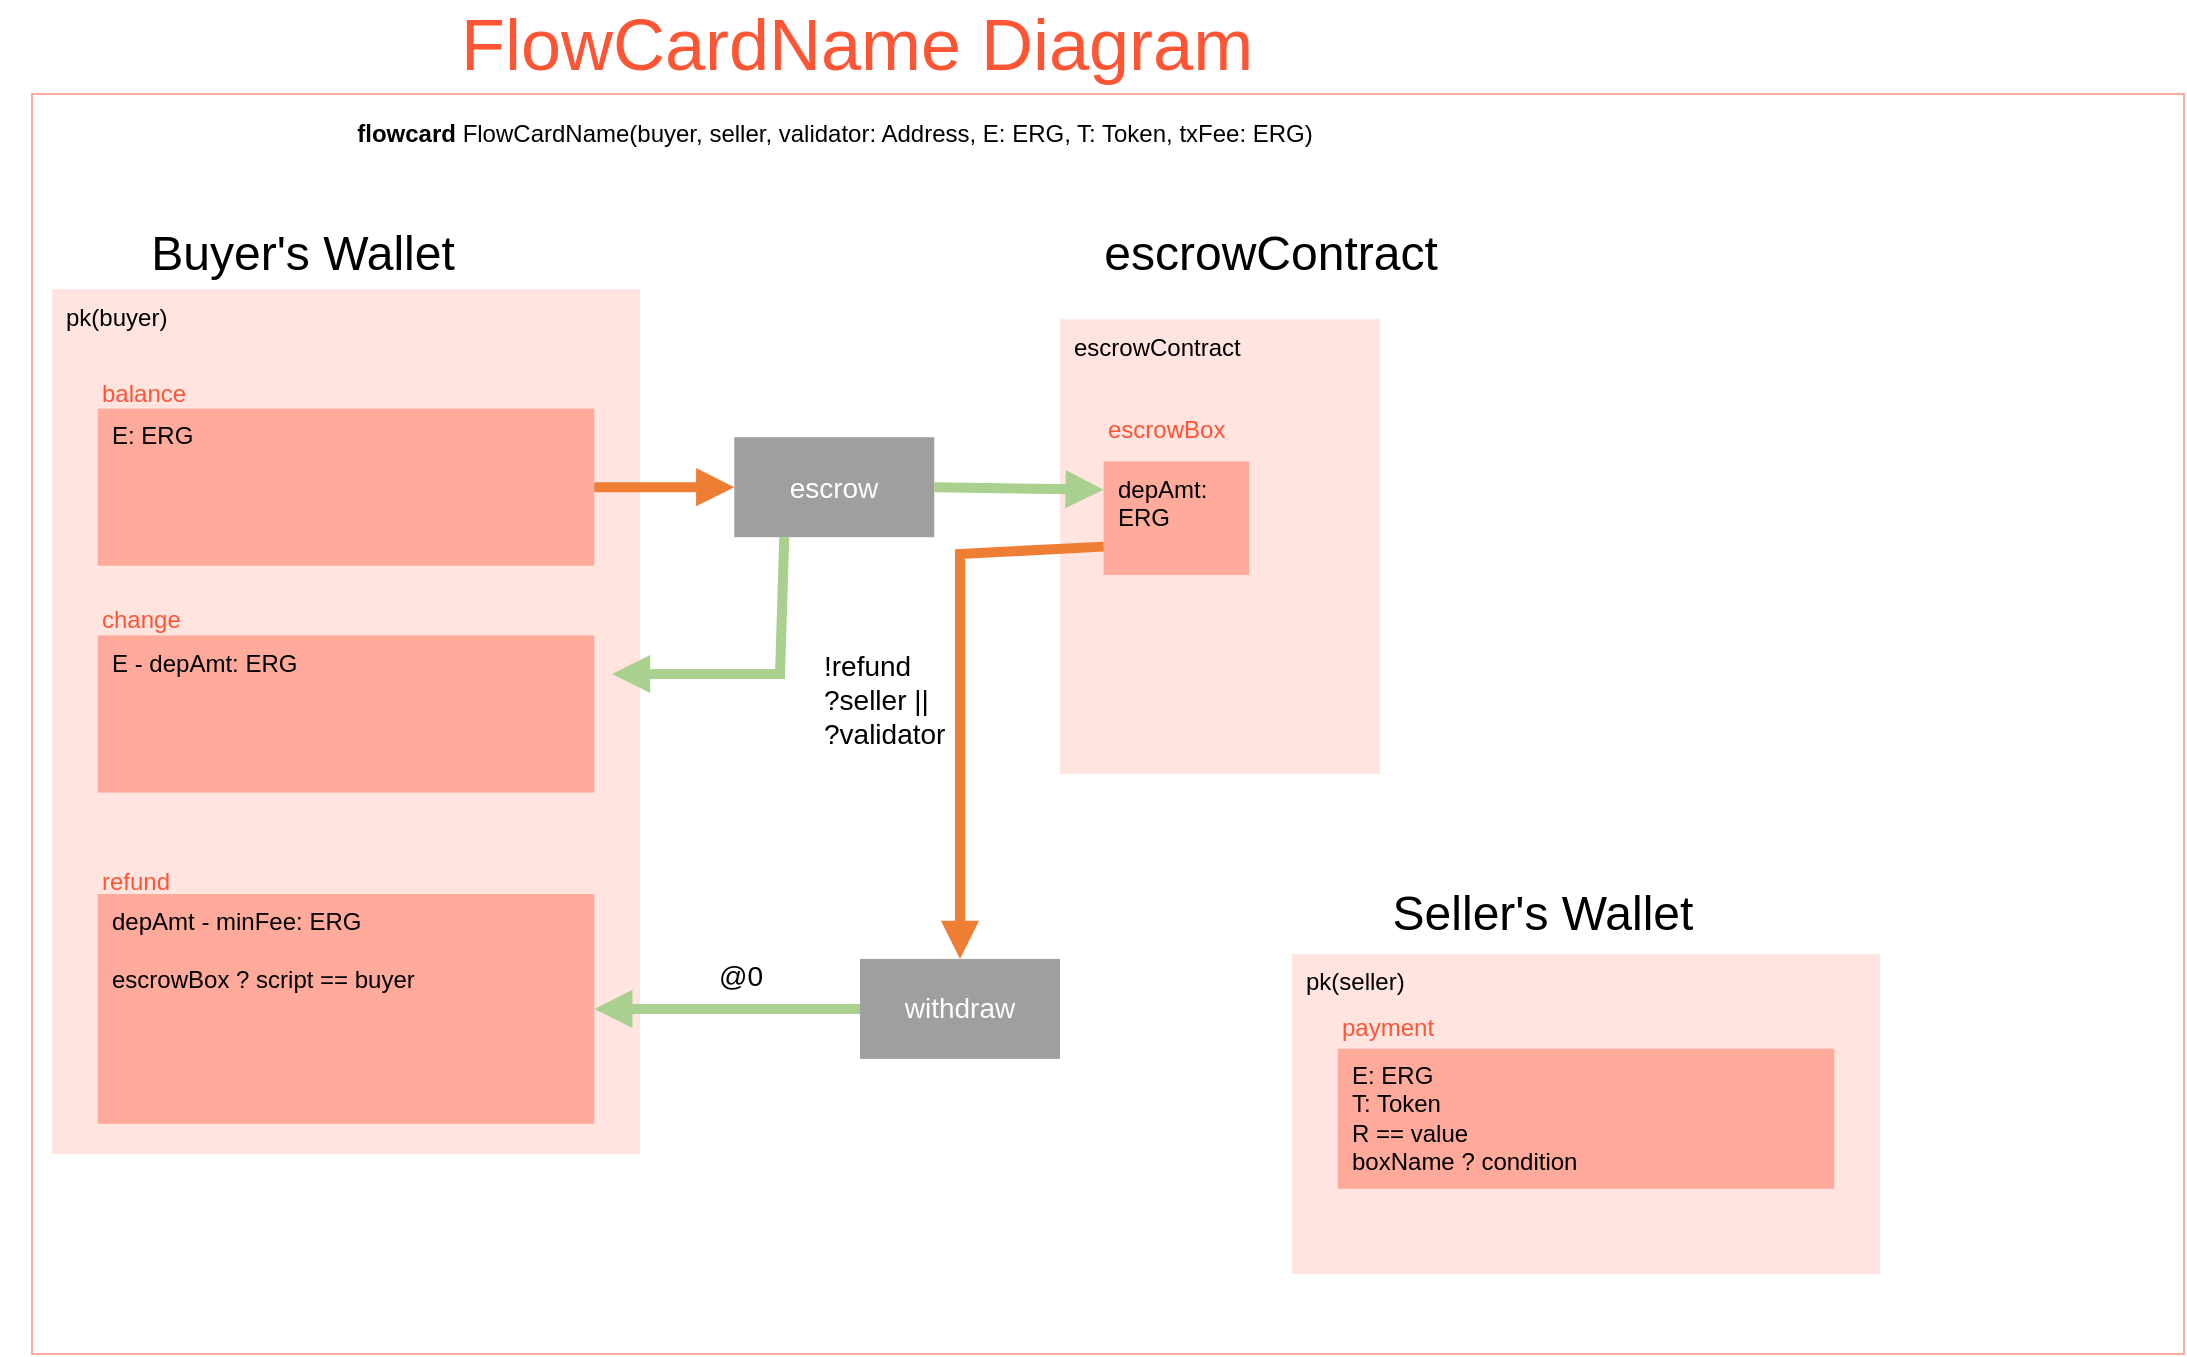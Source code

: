 <mxfile version="17.4.6" type="github">
  <diagram id="wPwa-OCC5YV9gxHPG1zq" name="Page-1">
    <mxGraphModel dx="1138" dy="615" grid="1" gridSize="10" guides="1" tooltips="1" connect="1" arrows="1" fold="1" page="1" pageScale="1" pageWidth="1169" pageHeight="827" math="0" shadow="0">
      <root>
        <mxCell id="0" />
        <mxCell id="1" parent="0" />
        <mxCell id="F8oq_pFOTgnIbFG9IkiV-1" value="" style="group;rounded=0;labelBackgroundColor=none;fontFamily=Helvetica;fontSize=14;fontColor=none;strokeColor=none;fillColor=none;align=left;html=1;" parent="1" vertex="1" connectable="0">
          <mxGeometry x="70" y="170" width="1076" height="670" as="geometry" />
        </mxCell>
        <mxCell id="F8oq_pFOTgnIbFG9IkiV-2" value="" style="rounded=0;whiteSpace=wrap;html=1;fillColor=default;strokeColor=#ffaa9c;fontFamily=Helvetica;fontSize=12;fontColor=#000000;align=left;labelBackgroundColor=none;connectable=0;container=0;allowArrows=0;" parent="F8oq_pFOTgnIbFG9IkiV-1" vertex="1">
          <mxGeometry x="16" y="40" width="1076" height="630" as="geometry" />
        </mxCell>
        <mxCell id="F8oq_pFOTgnIbFG9IkiV-3" value="&lt;font style=&quot;font-size: 36px&quot;&gt;FlowCardName Diagram&lt;/font&gt;" style="text;html=1;align=center;verticalAlign=middle;resizable=0;points=[];autosize=1;strokeColor=none;fillColor=none;fontSize=12;fontFamily=Helvetica;fontColor=#fe5535;rounded=0;labelBackgroundColor=none;connectable=0;allowArrows=0;" parent="F8oq_pFOTgnIbFG9IkiV-1" vertex="1">
          <mxGeometry x="222.886" width="410" height="30" as="geometry" />
        </mxCell>
        <mxCell id="F8oq_pFOTgnIbFG9IkiV-4" value="&lt;b&gt;flowcard &lt;/b&gt;FlowCardName(buyer, seller, validator: Address, E: ERG, T: Token, txFee: ERG)" style="text;html=1;align=center;verticalAlign=middle;resizable=0;points=[];autosize=1;strokeColor=none;fillColor=none;fontSize=12;fontFamily=Helvetica;fontColor=#000000;rounded=0;labelBackgroundColor=none;connectable=0;allowArrows=0;" parent="F8oq_pFOTgnIbFG9IkiV-1" vertex="1">
          <mxGeometry x="172.143" y="50" width="490" height="20" as="geometry" />
        </mxCell>
        <mxCell id="F8oq_pFOTgnIbFG9IkiV-5" value="" style="group;allowArrows=0;connectable=0;rounded=0;labelBackgroundColor=none;fontFamily=Helvetica;fontSize=14;fontColor=none;strokeColor=none;fillColor=none;align=left;html=1;" parent="F8oq_pFOTgnIbFG9IkiV-1" vertex="1" connectable="0">
          <mxGeometry x="26" y="110" width="294" height="460" as="geometry" />
        </mxCell>
        <mxCell id="F8oq_pFOTgnIbFG9IkiV-6" value="&lt;div&gt;pk(buyer)&lt;/div&gt;" style="rounded=0;whiteSpace=wrap;html=1;fontFamily=Helvetica;fontSize=12;strokeColor=none;fillColor=#ffe4e0;fontColor=#000000;align=left;container=0;labelBackgroundColor=none;allowArrows=0;connectable=0;verticalAlign=top;spacingLeft=5;" parent="F8oq_pFOTgnIbFG9IkiV-5" vertex="1">
          <mxGeometry y="27.6" width="294" height="432.4" as="geometry" />
        </mxCell>
        <mxCell id="F8oq_pFOTgnIbFG9IkiV-7" value="&lt;div align=&quot;left&quot;&gt;&lt;font style=&quot;font-size: 24px&quot;&gt;Buyer&#39;s Wallet&lt;/font&gt;&lt;br&gt;&lt;/div&gt;" style="text;html=1;align=center;verticalAlign=middle;resizable=0;points=[];autosize=1;strokeColor=none;fillColor=none;fontSize=12;fontFamily=Helvetica;fontColor=#000000;rounded=0;container=0;labelBackgroundColor=none;connectable=0;allowArrows=0;" parent="F8oq_pFOTgnIbFG9IkiV-5" vertex="1">
          <mxGeometry x="39.528" width="170" height="20" as="geometry" />
        </mxCell>
        <mxCell id="F8oq_pFOTgnIbFG9IkiV-8" value="" style="group;rounded=0;fontFamily=Helvetica;fontSize=12;fontColor=#000000;strokeColor=none;fillColor=none;align=left;labelBackgroundColor=none;html=1;allowArrows=0;" parent="F8oq_pFOTgnIbFG9IkiV-5" vertex="1" connectable="0">
          <mxGeometry x="22.87" y="67.314" width="248.26" height="98.571" as="geometry" />
        </mxCell>
        <mxCell id="F8oq_pFOTgnIbFG9IkiV-9" value="&lt;div style=&quot;font-size: 12px&quot; align=&quot;left&quot;&gt;&lt;font style=&quot;font-size: 12px&quot; color=&quot;#000000&quot;&gt;E: ERG&lt;/font&gt;&lt;/div&gt;&lt;div style=&quot;font-size: 12px&quot; align=&quot;left&quot;&gt;&lt;br&gt;&lt;/div&gt;&lt;div&gt;&lt;br&gt;&lt;/div&gt;&lt;div style=&quot;font-size: 12px&quot;&gt;&lt;br&gt;&lt;/div&gt;" style="rounded=0;whiteSpace=wrap;html=1;fontFamily=Helvetica;fontSize=24;fontColor=#000000;strokeColor=none;fillColor=#ffaa9b;align=left;labelBackgroundColor=none;allowArrows=0;verticalAlign=top;spacingLeft=5;" parent="F8oq_pFOTgnIbFG9IkiV-8" vertex="1">
          <mxGeometry y="20" width="248.26" height="78.57" as="geometry" />
        </mxCell>
        <mxCell id="F8oq_pFOTgnIbFG9IkiV-10" value="balance" style="text;html=1;align=left;verticalAlign=middle;resizable=0;points=[];autosize=1;strokeColor=none;fillColor=none;fontSize=12;fontFamily=Helvetica;fontColor=#ff5536;rounded=0;labelBackgroundColor=none;allowArrows=0;connectable=0;" parent="F8oq_pFOTgnIbFG9IkiV-8" vertex="1">
          <mxGeometry y="2.738" width="60" height="20" as="geometry" />
        </mxCell>
        <mxCell id="QykKPUBNx--C2hL6VAvS-31" value="" style="group;rounded=0;fontFamily=Helvetica;fontSize=12;fontColor=#000000;strokeColor=none;fillColor=none;align=left;labelBackgroundColor=none;html=1;allowArrows=0;" vertex="1" connectable="0" parent="F8oq_pFOTgnIbFG9IkiV-5">
          <mxGeometry x="22.87" y="180.709" width="248.26" height="98.571" as="geometry" />
        </mxCell>
        <mxCell id="QykKPUBNx--C2hL6VAvS-32" value="&lt;div style=&quot;font-size: 12px&quot; align=&quot;left&quot;&gt;&lt;font style=&quot;font-size: 12px&quot; color=&quot;#000000&quot;&gt;E - depAmt: ERG&lt;/font&gt;&lt;/div&gt;&lt;div style=&quot;font-size: 12px&quot; align=&quot;left&quot;&gt;&lt;br&gt;&lt;/div&gt;&lt;div&gt;&lt;br&gt;&lt;/div&gt;&lt;div style=&quot;font-size: 12px&quot;&gt;&lt;br&gt;&lt;/div&gt;" style="rounded=0;whiteSpace=wrap;html=1;fontFamily=Helvetica;fontSize=24;fontColor=#000000;strokeColor=none;fillColor=#ffaa9b;align=left;labelBackgroundColor=none;allowArrows=0;verticalAlign=top;spacingLeft=5;" vertex="1" parent="QykKPUBNx--C2hL6VAvS-31">
          <mxGeometry y="20" width="248.26" height="78.57" as="geometry" />
        </mxCell>
        <mxCell id="QykKPUBNx--C2hL6VAvS-33" value="change" style="text;html=1;align=left;verticalAlign=middle;resizable=0;points=[];autosize=1;strokeColor=none;fillColor=none;fontSize=12;fontFamily=Helvetica;fontColor=#ff5536;rounded=0;labelBackgroundColor=none;allowArrows=0;connectable=0;" vertex="1" parent="QykKPUBNx--C2hL6VAvS-31">
          <mxGeometry y="2.738" width="50" height="20" as="geometry" />
        </mxCell>
        <mxCell id="QykKPUBNx--C2hL6VAvS-1" value="" style="group;rounded=0;fontFamily=Helvetica;fontSize=12;fontColor=#000000;strokeColor=none;fillColor=none;align=left;labelBackgroundColor=none;html=1;allowArrows=0;" vertex="1" connectable="0" parent="F8oq_pFOTgnIbFG9IkiV-5">
          <mxGeometry x="22.87" y="310.001" width="248.26" height="134.9" as="geometry" />
        </mxCell>
        <mxCell id="QykKPUBNx--C2hL6VAvS-2" value="&lt;div style=&quot;font-size: 12px&quot; align=&quot;left&quot;&gt;&lt;font style=&quot;font-size: 12px&quot; color=&quot;#000000&quot;&gt;depAmt - minFee: ERG&lt;/font&gt;&lt;/div&gt;&lt;div style=&quot;font-size: 12px&quot; align=&quot;left&quot;&gt;&lt;br&gt;&lt;/div&gt;&lt;div style=&quot;font-size: 12px&quot; align=&quot;left&quot;&gt;&lt;span&gt;escrowBox ? script == buyer&lt;/span&gt;&lt;/div&gt;&lt;div&gt;&lt;br&gt;&lt;/div&gt;&lt;div style=&quot;font-size: 12px&quot;&gt;&lt;br&gt;&lt;/div&gt;" style="rounded=0;whiteSpace=wrap;html=1;fontFamily=Helvetica;fontSize=24;fontColor=#000000;strokeColor=none;fillColor=#ffaa9b;align=left;labelBackgroundColor=none;allowArrows=0;verticalAlign=top;spacingLeft=5;" vertex="1" parent="QykKPUBNx--C2hL6VAvS-1">
          <mxGeometry y="20" width="248.26" height="114.9" as="geometry" />
        </mxCell>
        <mxCell id="QykKPUBNx--C2hL6VAvS-3" value="refund" style="text;html=1;align=left;verticalAlign=middle;resizable=0;points=[];autosize=1;strokeColor=none;fillColor=none;fontSize=12;fontFamily=Helvetica;fontColor=#ff5536;rounded=0;labelBackgroundColor=none;allowArrows=0;connectable=0;" vertex="1" parent="QykKPUBNx--C2hL6VAvS-1">
          <mxGeometry y="3.747" width="50" height="20" as="geometry" />
        </mxCell>
        <mxCell id="QykKPUBNx--C2hL6VAvS-4" value="&lt;div&gt;escrow&lt;/div&gt;" style="rounded=0;whiteSpace=wrap;html=1;fontFamily=Helvetica;fontSize=14;fontColor=#FFFFFF;strokeColor=none;fillColor=#9f9f9f;align=center;" vertex="1" parent="F8oq_pFOTgnIbFG9IkiV-1">
          <mxGeometry x="367.14" y="211.6" width="100" height="50" as="geometry" />
        </mxCell>
        <mxCell id="QykKPUBNx--C2hL6VAvS-27" value="" style="endArrow=block;html=1;fontFamily=Helvetica;fontSize=14;fontColor=#FFFFFF;endFill=1;strokeWidth=5;strokeColor=#ee7e34;rounded=0;entryX=0;entryY=0.5;entryDx=0;entryDy=0;exitX=1;exitY=0.5;exitDx=0;exitDy=0;" edge="1" parent="F8oq_pFOTgnIbFG9IkiV-1" source="F8oq_pFOTgnIbFG9IkiV-9" target="QykKPUBNx--C2hL6VAvS-4">
          <mxGeometry width="50" height="50" relative="1" as="geometry">
            <mxPoint x="294.26" y="209.5" as="sourcePoint" />
            <mxPoint x="414.26" y="209.5" as="targetPoint" />
          </mxGeometry>
        </mxCell>
        <mxCell id="QykKPUBNx--C2hL6VAvS-34" value="" style="endArrow=block;html=1;fontFamily=Helvetica;fontSize=14;fontColor=#FFFFFF;endFill=1;strokeWidth=5;strokeColor=#a9d08e;rounded=0;exitX=0.25;exitY=1;exitDx=0;exitDy=0;" edge="1" parent="F8oq_pFOTgnIbFG9IkiV-1" source="QykKPUBNx--C2hL6VAvS-4">
          <mxGeometry width="50" height="50" relative="1" as="geometry">
            <mxPoint x="406" y="320" as="sourcePoint" />
            <mxPoint x="306" y="330" as="targetPoint" />
            <Array as="points">
              <mxPoint x="390" y="330" />
            </Array>
          </mxGeometry>
        </mxCell>
        <mxCell id="QykKPUBNx--C2hL6VAvS-18" value="" style="group;allowArrows=0;connectable=0;rounded=0;labelBackgroundColor=none;fontFamily=Helvetica;fontSize=14;fontColor=none;strokeColor=none;fillColor=none;align=left;html=1;" vertex="1" connectable="0" parent="F8oq_pFOTgnIbFG9IkiV-1">
          <mxGeometry x="646" y="440" width="294" height="190" as="geometry" />
        </mxCell>
        <mxCell id="QykKPUBNx--C2hL6VAvS-19" value="&lt;div&gt;pk(seller)&lt;/div&gt;" style="rounded=0;whiteSpace=wrap;html=1;fontFamily=Helvetica;fontSize=12;strokeColor=none;fillColor=#ffe4e0;fontColor=#000000;align=left;container=0;labelBackgroundColor=none;allowArrows=0;connectable=0;verticalAlign=top;spacingLeft=5;" vertex="1" parent="QykKPUBNx--C2hL6VAvS-18">
          <mxGeometry y="30" width="294" height="160" as="geometry" />
        </mxCell>
        <mxCell id="QykKPUBNx--C2hL6VAvS-20" value="&lt;div align=&quot;left&quot;&gt;&lt;font style=&quot;font-size: 24px&quot;&gt;Seller&#39;s Wallet&lt;/font&gt;&lt;br&gt;&lt;/div&gt;" style="text;html=1;align=center;verticalAlign=middle;resizable=0;points=[];autosize=1;strokeColor=none;fillColor=none;fontSize=12;fontFamily=Helvetica;fontColor=#000000;rounded=0;container=0;labelBackgroundColor=none;connectable=0;allowArrows=0;" vertex="1" parent="QykKPUBNx--C2hL6VAvS-18">
          <mxGeometry x="39.528" width="170" height="20" as="geometry" />
        </mxCell>
        <mxCell id="QykKPUBNx--C2hL6VAvS-24" value="" style="group;rounded=0;fontFamily=Helvetica;fontSize=12;fontColor=#000000;strokeColor=none;fillColor=none;align=left;labelBackgroundColor=none;html=1;allowArrows=0;" vertex="1" connectable="0" parent="QykKPUBNx--C2hL6VAvS-18">
          <mxGeometry x="22.87" y="53.994" width="248.26" height="93.402" as="geometry" />
        </mxCell>
        <mxCell id="QykKPUBNx--C2hL6VAvS-25" value="&lt;div style=&quot;font-size: 12px&quot; align=&quot;left&quot;&gt;&lt;font style=&quot;font-size: 12px&quot; color=&quot;#000000&quot;&gt;E: ERG&lt;/font&gt;&lt;/div&gt;&lt;div style=&quot;font-size: 12px&quot; align=&quot;left&quot;&gt;&lt;font style=&quot;font-size: 12px&quot; color=&quot;#000000&quot;&gt;T: Token&lt;br&gt;&lt;/font&gt;&lt;/div&gt;&lt;div style=&quot;font-size: 12px&quot; align=&quot;left&quot;&gt;&lt;font style=&quot;font-size: 12px&quot; color=&quot;#000000&quot;&gt;R == value&lt;/font&gt;&lt;/div&gt;&lt;div style=&quot;font-size: 12px&quot; align=&quot;left&quot;&gt;&lt;font style=&quot;font-size: 12px&quot; color=&quot;#000000&quot;&gt;boxName ? condition&lt;br&gt;&lt;/font&gt;&lt;/div&gt;&lt;div&gt;&lt;br&gt;&lt;/div&gt;&lt;div style=&quot;font-size: 12px&quot;&gt;&lt;br&gt;&lt;/div&gt;" style="rounded=0;whiteSpace=wrap;html=1;fontFamily=Helvetica;fontSize=24;fontColor=#000000;strokeColor=none;fillColor=#ffaa9b;align=left;labelBackgroundColor=none;allowArrows=0;verticalAlign=top;spacingLeft=5;" vertex="1" parent="QykKPUBNx--C2hL6VAvS-24">
          <mxGeometry y="23.35" width="248.26" height="70.051" as="geometry" />
        </mxCell>
        <mxCell id="QykKPUBNx--C2hL6VAvS-26" value="payment" style="text;html=1;align=left;verticalAlign=middle;resizable=0;points=[];autosize=1;strokeColor=none;fillColor=none;fontSize=12;fontFamily=Helvetica;fontColor=#ff5536;rounded=0;labelBackgroundColor=none;allowArrows=0;connectable=0;" vertex="1" parent="QykKPUBNx--C2hL6VAvS-24">
          <mxGeometry y="2.594" width="60" height="20" as="geometry" />
        </mxCell>
        <mxCell id="QykKPUBNx--C2hL6VAvS-37" value="&lt;div&gt;withdraw&lt;/div&gt;" style="rounded=0;whiteSpace=wrap;html=1;fontFamily=Helvetica;fontSize=14;fontColor=#FFFFFF;strokeColor=none;fillColor=#9f9f9f;align=center;" vertex="1" parent="F8oq_pFOTgnIbFG9IkiV-1">
          <mxGeometry x="430.0" y="472.45" width="100" height="50" as="geometry" />
        </mxCell>
        <mxCell id="QykKPUBNx--C2hL6VAvS-41" value="" style="endArrow=block;html=1;fontFamily=Helvetica;fontSize=14;fontColor=#FFFFFF;endFill=1;strokeWidth=5;strokeColor=#a9d08e;rounded=0;exitX=0;exitY=0.5;exitDx=0;exitDy=0;" edge="1" parent="F8oq_pFOTgnIbFG9IkiV-1" source="QykKPUBNx--C2hL6VAvS-37" target="QykKPUBNx--C2hL6VAvS-2">
          <mxGeometry width="50" height="50" relative="1" as="geometry">
            <mxPoint x="546" y="390" as="sourcePoint" />
            <mxPoint x="666" y="390" as="targetPoint" />
          </mxGeometry>
        </mxCell>
        <mxCell id="QykKPUBNx--C2hL6VAvS-42" value="&lt;div&gt;@0&lt;/div&gt;" style="edgeLabel;html=1;align=center;verticalAlign=middle;resizable=0;points=[];fontSize=14;fontFamily=Helvetica;fontColor=#000000;labelBackgroundColor=none;rounded=0;strokeColor=default;fillColor=none;allowArrows=0;" vertex="1" connectable="0" parent="QykKPUBNx--C2hL6VAvS-41">
          <mxGeometry x="0.583" y="-1" relative="1" as="geometry">
            <mxPoint x="45" y="-16" as="offset" />
          </mxGeometry>
        </mxCell>
        <mxCell id="QykKPUBNx--C2hL6VAvS-9" value="" style="group;allowArrows=0;connectable=0;rounded=0;labelBackgroundColor=none;fontFamily=Helvetica;fontSize=14;fontColor=none;strokeColor=none;fillColor=none;align=left;html=1;" vertex="1" connectable="0" parent="F8oq_pFOTgnIbFG9IkiV-1">
          <mxGeometry x="530" y="110" width="160" height="270" as="geometry" />
        </mxCell>
        <mxCell id="QykKPUBNx--C2hL6VAvS-10" value="&lt;div&gt;escrowContract&lt;/div&gt;" style="rounded=0;whiteSpace=wrap;html=1;fontFamily=Helvetica;fontSize=12;strokeColor=none;fillColor=#ffe4e0;fontColor=#000000;align=left;container=0;labelBackgroundColor=none;allowArrows=0;connectable=0;verticalAlign=top;spacingLeft=5;" vertex="1" parent="QykKPUBNx--C2hL6VAvS-9">
          <mxGeometry y="42.632" width="160" height="227.368" as="geometry" />
        </mxCell>
        <mxCell id="QykKPUBNx--C2hL6VAvS-11" value="&lt;div align=&quot;left&quot;&gt;&lt;font style=&quot;font-size: 24px&quot;&gt;escrowContract&lt;/font&gt;&lt;br&gt;&lt;/div&gt;" style="text;html=1;align=center;verticalAlign=middle;resizable=0;points=[];autosize=1;strokeColor=none;fillColor=none;fontSize=12;fontFamily=Helvetica;fontColor=#000000;rounded=0;container=0;labelBackgroundColor=none;connectable=0;allowArrows=0;" vertex="1" parent="QykKPUBNx--C2hL6VAvS-9">
          <mxGeometry x="14.545" width="180" height="20" as="geometry" />
        </mxCell>
        <mxCell id="QykKPUBNx--C2hL6VAvS-12" value="" style="group;rounded=0;fontFamily=Helvetica;fontSize=12;fontColor=#000000;strokeColor=none;fillColor=none;align=left;labelBackgroundColor=none;html=1;allowArrows=0;" vertex="1" connectable="0" parent="QykKPUBNx--C2hL6VAvS-9">
          <mxGeometry x="21.818" y="85.26" width="72.727" height="85.26" as="geometry" />
        </mxCell>
        <mxCell id="QykKPUBNx--C2hL6VAvS-13" value="&lt;div style=&quot;font-size: 12px&quot; align=&quot;left&quot;&gt;&lt;font style=&quot;font-size: 12px&quot; color=&quot;#000000&quot;&gt;depAmt: ERG&lt;/font&gt;&lt;/div&gt;&lt;div style=&quot;font-size: 12px&quot; align=&quot;left&quot;&gt;&lt;br&gt;&lt;/div&gt;&lt;div style=&quot;font-size: 12px&quot;&gt;&lt;br&gt;&lt;/div&gt;" style="rounded=0;whiteSpace=wrap;html=1;fontFamily=Helvetica;fontSize=24;fontColor=#000000;strokeColor=none;fillColor=#ffaa9b;align=left;labelBackgroundColor=none;allowArrows=0;verticalAlign=top;spacingLeft=5;" vertex="1" parent="QykKPUBNx--C2hL6VAvS-12">
          <mxGeometry y="28.42" width="72.727" height="56.84" as="geometry" />
        </mxCell>
        <mxCell id="QykKPUBNx--C2hL6VAvS-14" value="escrowBox" style="text;html=1;align=left;verticalAlign=middle;resizable=0;points=[];autosize=1;strokeColor=none;fillColor=none;fontSize=12;fontFamily=Helvetica;fontColor=#ff5536;rounded=0;labelBackgroundColor=none;allowArrows=0;connectable=0;" vertex="1" parent="QykKPUBNx--C2hL6VAvS-12">
          <mxGeometry y="2.368" width="70" height="20" as="geometry" />
        </mxCell>
        <mxCell id="QykKPUBNx--C2hL6VAvS-29" value="" style="endArrow=block;html=1;fontFamily=Helvetica;fontSize=14;fontColor=#FFFFFF;endFill=1;strokeWidth=5;strokeColor=#a9d08e;rounded=0;exitX=1;exitY=0.5;exitDx=0;exitDy=0;entryX=0;entryY=0.25;entryDx=0;entryDy=0;" edge="1" parent="F8oq_pFOTgnIbFG9IkiV-1" source="QykKPUBNx--C2hL6VAvS-4" target="QykKPUBNx--C2hL6VAvS-13">
          <mxGeometry width="50" height="50" relative="1" as="geometry">
            <mxPoint x="546" y="290" as="sourcePoint" />
            <mxPoint x="666" y="290" as="targetPoint" />
          </mxGeometry>
        </mxCell>
        <mxCell id="QykKPUBNx--C2hL6VAvS-30" value="" style="edgeLabel;html=1;align=center;verticalAlign=middle;resizable=0;points=[];fontSize=14;fontFamily=Helvetica;fontColor=#000000;labelBackgroundColor=none;rounded=0;strokeColor=default;fillColor=none;allowArrows=0;" vertex="1" connectable="0" parent="QykKPUBNx--C2hL6VAvS-29">
          <mxGeometry x="0.583" y="-1" relative="1" as="geometry">
            <mxPoint x="-45" y="9" as="offset" />
          </mxGeometry>
        </mxCell>
        <mxCell id="QykKPUBNx--C2hL6VAvS-38" value="" style="endArrow=block;html=1;fontFamily=Helvetica;fontSize=14;fontColor=#FFFFFF;endFill=1;strokeWidth=5;strokeColor=#ee7e34;rounded=0;exitX=0;exitY=0.75;exitDx=0;exitDy=0;" edge="1" parent="F8oq_pFOTgnIbFG9IkiV-1" source="QykKPUBNx--C2hL6VAvS-13" target="QykKPUBNx--C2hL6VAvS-37">
          <mxGeometry width="50" height="50" relative="1" as="geometry">
            <mxPoint x="546" y="390" as="sourcePoint" />
            <mxPoint x="666" y="390" as="targetPoint" />
            <Array as="points">
              <mxPoint x="480" y="270" />
            </Array>
          </mxGeometry>
        </mxCell>
        <mxCell id="QykKPUBNx--C2hL6VAvS-39" value="&lt;div&gt;&lt;br&gt;&lt;/div&gt;&lt;div&gt;!refund&lt;/div&gt;&lt;div&gt;?seller ||&amp;nbsp;&lt;/div&gt;&lt;div&gt;?validator&amp;nbsp;&lt;br&gt;&lt;br&gt;&lt;/div&gt;&lt;div&gt;&lt;br&gt;&lt;/div&gt;" style="edgeLabel;html=1;align=left;verticalAlign=middle;resizable=0;points=[];fontSize=14;fontFamily=Helvetica;fontColor=#000000;labelBackgroundColor=none;rounded=0;strokeColor=default;fillColor=none;allowArrows=0;" vertex="1" connectable="0" parent="QykKPUBNx--C2hL6VAvS-38">
          <mxGeometry x="0.583" y="-1" relative="1" as="geometry">
            <mxPoint x="-69" y="-64" as="offset" />
          </mxGeometry>
        </mxCell>
      </root>
    </mxGraphModel>
  </diagram>
</mxfile>
